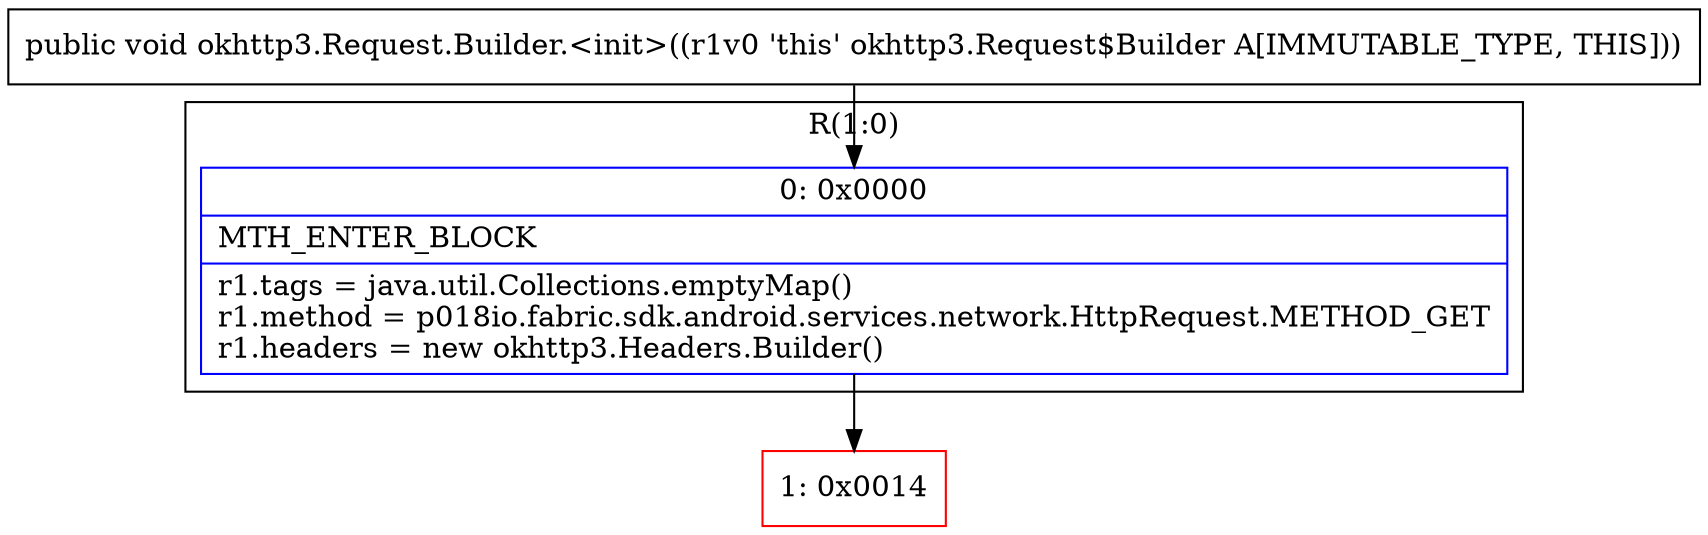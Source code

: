 digraph "CFG forokhttp3.Request.Builder.\<init\>()V" {
subgraph cluster_Region_1916484508 {
label = "R(1:0)";
node [shape=record,color=blue];
Node_0 [shape=record,label="{0\:\ 0x0000|MTH_ENTER_BLOCK\l|r1.tags = java.util.Collections.emptyMap()\lr1.method = p018io.fabric.sdk.android.services.network.HttpRequest.METHOD_GET\lr1.headers = new okhttp3.Headers.Builder()\l}"];
}
Node_1 [shape=record,color=red,label="{1\:\ 0x0014}"];
MethodNode[shape=record,label="{public void okhttp3.Request.Builder.\<init\>((r1v0 'this' okhttp3.Request$Builder A[IMMUTABLE_TYPE, THIS])) }"];
MethodNode -> Node_0;
Node_0 -> Node_1;
}


